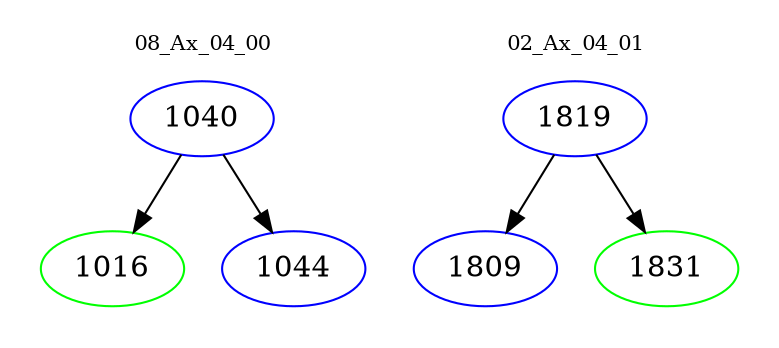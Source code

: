 digraph{
subgraph cluster_0 {
color = white
label = "08_Ax_04_00";
fontsize=10;
T0_1040 [label="1040", color="blue"]
T0_1040 -> T0_1016 [color="black"]
T0_1016 [label="1016", color="green"]
T0_1040 -> T0_1044 [color="black"]
T0_1044 [label="1044", color="blue"]
}
subgraph cluster_1 {
color = white
label = "02_Ax_04_01";
fontsize=10;
T1_1819 [label="1819", color="blue"]
T1_1819 -> T1_1809 [color="black"]
T1_1809 [label="1809", color="blue"]
T1_1819 -> T1_1831 [color="black"]
T1_1831 [label="1831", color="green"]
}
}
